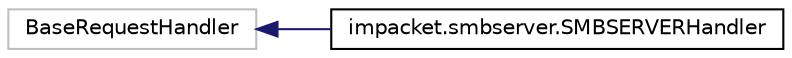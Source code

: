 digraph "Graphical Class Hierarchy"
{
  edge [fontname="Helvetica",fontsize="10",labelfontname="Helvetica",labelfontsize="10"];
  node [fontname="Helvetica",fontsize="10",shape=record];
  rankdir="LR";
  Node672 [label="BaseRequestHandler",height=0.2,width=0.4,color="grey75", fillcolor="white", style="filled"];
  Node672 -> Node0 [dir="back",color="midnightblue",fontsize="10",style="solid",fontname="Helvetica"];
  Node0 [label="impacket.smbserver.SMBSERVERHandler",height=0.2,width=0.4,color="black", fillcolor="white", style="filled",URL="$classimpacket_1_1smbserver_1_1_s_m_b_s_e_r_v_e_r_handler.html"];
}

